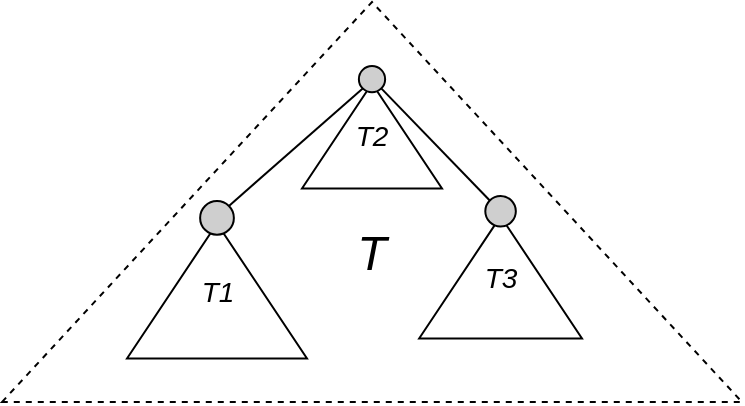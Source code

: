 <mxfile version="12.8.2" type="device"><diagram id="KmEvakVJ6i7hfTixsGzq" name="Page-1"><mxGraphModel dx="1038" dy="575" grid="1" gridSize="10" guides="1" tooltips="1" connect="1" arrows="1" fold="1" page="1" pageScale="1" pageWidth="850" pageHeight="1100" math="0" shadow="0"><root><mxCell id="0"/><mxCell id="1" parent="0"/><mxCell id="EDUSq-jhoMgAanDZ0P0j-28" value="" style="endArrow=none;html=1;exitX=1;exitY=1;exitDx=0;exitDy=0;entryX=0;entryY=0;entryDx=0;entryDy=0;" parent="1" source="EDUSq-jhoMgAanDZ0P0j-23" target="EDUSq-jhoMgAanDZ0P0j-26" edge="1"><mxGeometry width="50" height="50" relative="1" as="geometry"><mxPoint x="370" y="370" as="sourcePoint"/><mxPoint x="420" y="320" as="targetPoint"/></mxGeometry></mxCell><mxCell id="EDUSq-jhoMgAanDZ0P0j-36" value="" style="group" parent="1" vertex="1" connectable="0"><mxGeometry x="308.57" y="390" width="81.43" height="71.25" as="geometry"/></mxCell><mxCell id="EDUSq-jhoMgAanDZ0P0j-25" value="&lt;font style=&quot;font-size: 14px&quot;&gt;&lt;i&gt;&lt;font style=&quot;font-size: 14px&quot;&gt;T3&lt;/font&gt;&lt;/i&gt;&lt;/font&gt;" style="triangle;whiteSpace=wrap;html=1;direction=north;" parent="EDUSq-jhoMgAanDZ0P0j-36" vertex="1"><mxGeometry y="10.179" width="81.43" height="61.071" as="geometry"/></mxCell><mxCell id="EDUSq-jhoMgAanDZ0P0j-26" value="" style="ellipse;whiteSpace=wrap;html=1;aspect=fixed;fillColor=#CFCFCF;" parent="EDUSq-jhoMgAanDZ0P0j-36" vertex="1"><mxGeometry x="33.081" width="15.268" height="15.268" as="geometry"/></mxCell><mxCell id="yBu9f5_ps07uMl9B_3mw-1" value="" style="group" vertex="1" connectable="0" parent="1"><mxGeometry x="162.5" y="325" width="307.5" height="168" as="geometry"/></mxCell><mxCell id="EDUSq-jhoMgAanDZ0P0j-35" value="" style="group" parent="yBu9f5_ps07uMl9B_3mw-1" vertex="1" connectable="0"><mxGeometry y="67.5" width="90" height="78.75" as="geometry"/></mxCell><mxCell id="EDUSq-jhoMgAanDZ0P0j-34" value="" style="group" parent="EDUSq-jhoMgAanDZ0P0j-35" vertex="1" connectable="0"><mxGeometry width="90" height="78.75" as="geometry"/></mxCell><mxCell id="EDUSq-jhoMgAanDZ0P0j-19" value="&lt;font style=&quot;font-size: 14px&quot;&gt;&lt;i&gt;&lt;font style=&quot;font-size: 14px&quot;&gt;T1&lt;/font&gt;&lt;/i&gt;&lt;/font&gt;" style="triangle;whiteSpace=wrap;html=1;direction=north;" parent="EDUSq-jhoMgAanDZ0P0j-34" vertex="1"><mxGeometry y="11.25" width="90" height="67.5" as="geometry"/></mxCell><mxCell id="EDUSq-jhoMgAanDZ0P0j-20" value="" style="ellipse;whiteSpace=wrap;html=1;aspect=fixed;fillColor=#CFCFCF;" parent="EDUSq-jhoMgAanDZ0P0j-34" vertex="1"><mxGeometry x="36.562" width="16.875" height="16.875" as="geometry"/></mxCell><mxCell id="EDUSq-jhoMgAanDZ0P0j-37" value="" style="group" parent="yBu9f5_ps07uMl9B_3mw-1" vertex="1" connectable="0"><mxGeometry x="67.5" width="240" height="168" as="geometry"/></mxCell><mxCell id="EDUSq-jhoMgAanDZ0P0j-38" value="" style="group" parent="EDUSq-jhoMgAanDZ0P0j-37" vertex="1" connectable="0"><mxGeometry x="20" width="220" height="168" as="geometry"/></mxCell><mxCell id="EDUSq-jhoMgAanDZ0P0j-22" value="&lt;font style=&quot;font-size: 14px&quot;&gt;&lt;i&gt;&lt;font style=&quot;font-size: 14px&quot;&gt;T2&lt;/font&gt;&lt;/i&gt;&lt;/font&gt;" style="triangle;whiteSpace=wrap;html=1;direction=north;" parent="EDUSq-jhoMgAanDZ0P0j-38" vertex="1"><mxGeometry y="8.75" width="70" height="52.5" as="geometry"/></mxCell><mxCell id="EDUSq-jhoMgAanDZ0P0j-23" value="" style="ellipse;whiteSpace=wrap;html=1;aspect=fixed;fillColor=#CFCFCF;" parent="EDUSq-jhoMgAanDZ0P0j-38" vertex="1"><mxGeometry x="28.438" width="13.125" height="13.125" as="geometry"/></mxCell><mxCell id="EDUSq-jhoMgAanDZ0P0j-39" value="" style="triangle;whiteSpace=wrap;html=1;fillColor=none;direction=north;dashed=1;" parent="EDUSq-jhoMgAanDZ0P0j-38" vertex="1"><mxGeometry x="-150" y="-32" width="370" height="200" as="geometry"/></mxCell><mxCell id="EDUSq-jhoMgAanDZ0P0j-41" value="&lt;font style=&quot;font-size: 24px&quot;&gt;&lt;i&gt;T&lt;/i&gt;&lt;/font&gt;" style="text;html=1;strokeColor=none;fillColor=none;align=center;verticalAlign=middle;whiteSpace=wrap;rounded=0;dashed=1;" parent="EDUSq-jhoMgAanDZ0P0j-38" vertex="1"><mxGeometry x="15" y="84" width="40" height="20" as="geometry"/></mxCell><mxCell id="EDUSq-jhoMgAanDZ0P0j-27" value="" style="endArrow=none;html=1;entryX=0;entryY=1;entryDx=0;entryDy=0;exitX=1;exitY=0;exitDx=0;exitDy=0;" parent="yBu9f5_ps07uMl9B_3mw-1" source="EDUSq-jhoMgAanDZ0P0j-20" target="EDUSq-jhoMgAanDZ0P0j-23" edge="1"><mxGeometry width="50" height="50" relative="1" as="geometry"><mxPoint x="45.5" y="76" as="sourcePoint"/><mxPoint x="17.5" y="25" as="targetPoint"/></mxGeometry></mxCell></root></mxGraphModel></diagram></mxfile>
